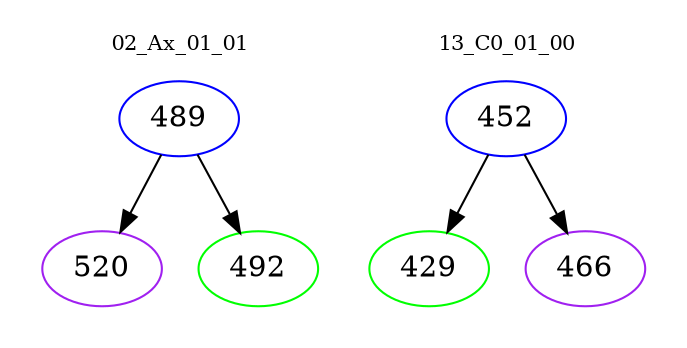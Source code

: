 digraph{
subgraph cluster_0 {
color = white
label = "02_Ax_01_01";
fontsize=10;
T0_489 [label="489", color="blue"]
T0_489 -> T0_520 [color="black"]
T0_520 [label="520", color="purple"]
T0_489 -> T0_492 [color="black"]
T0_492 [label="492", color="green"]
}
subgraph cluster_1 {
color = white
label = "13_C0_01_00";
fontsize=10;
T1_452 [label="452", color="blue"]
T1_452 -> T1_429 [color="black"]
T1_429 [label="429", color="green"]
T1_452 -> T1_466 [color="black"]
T1_466 [label="466", color="purple"]
}
}

